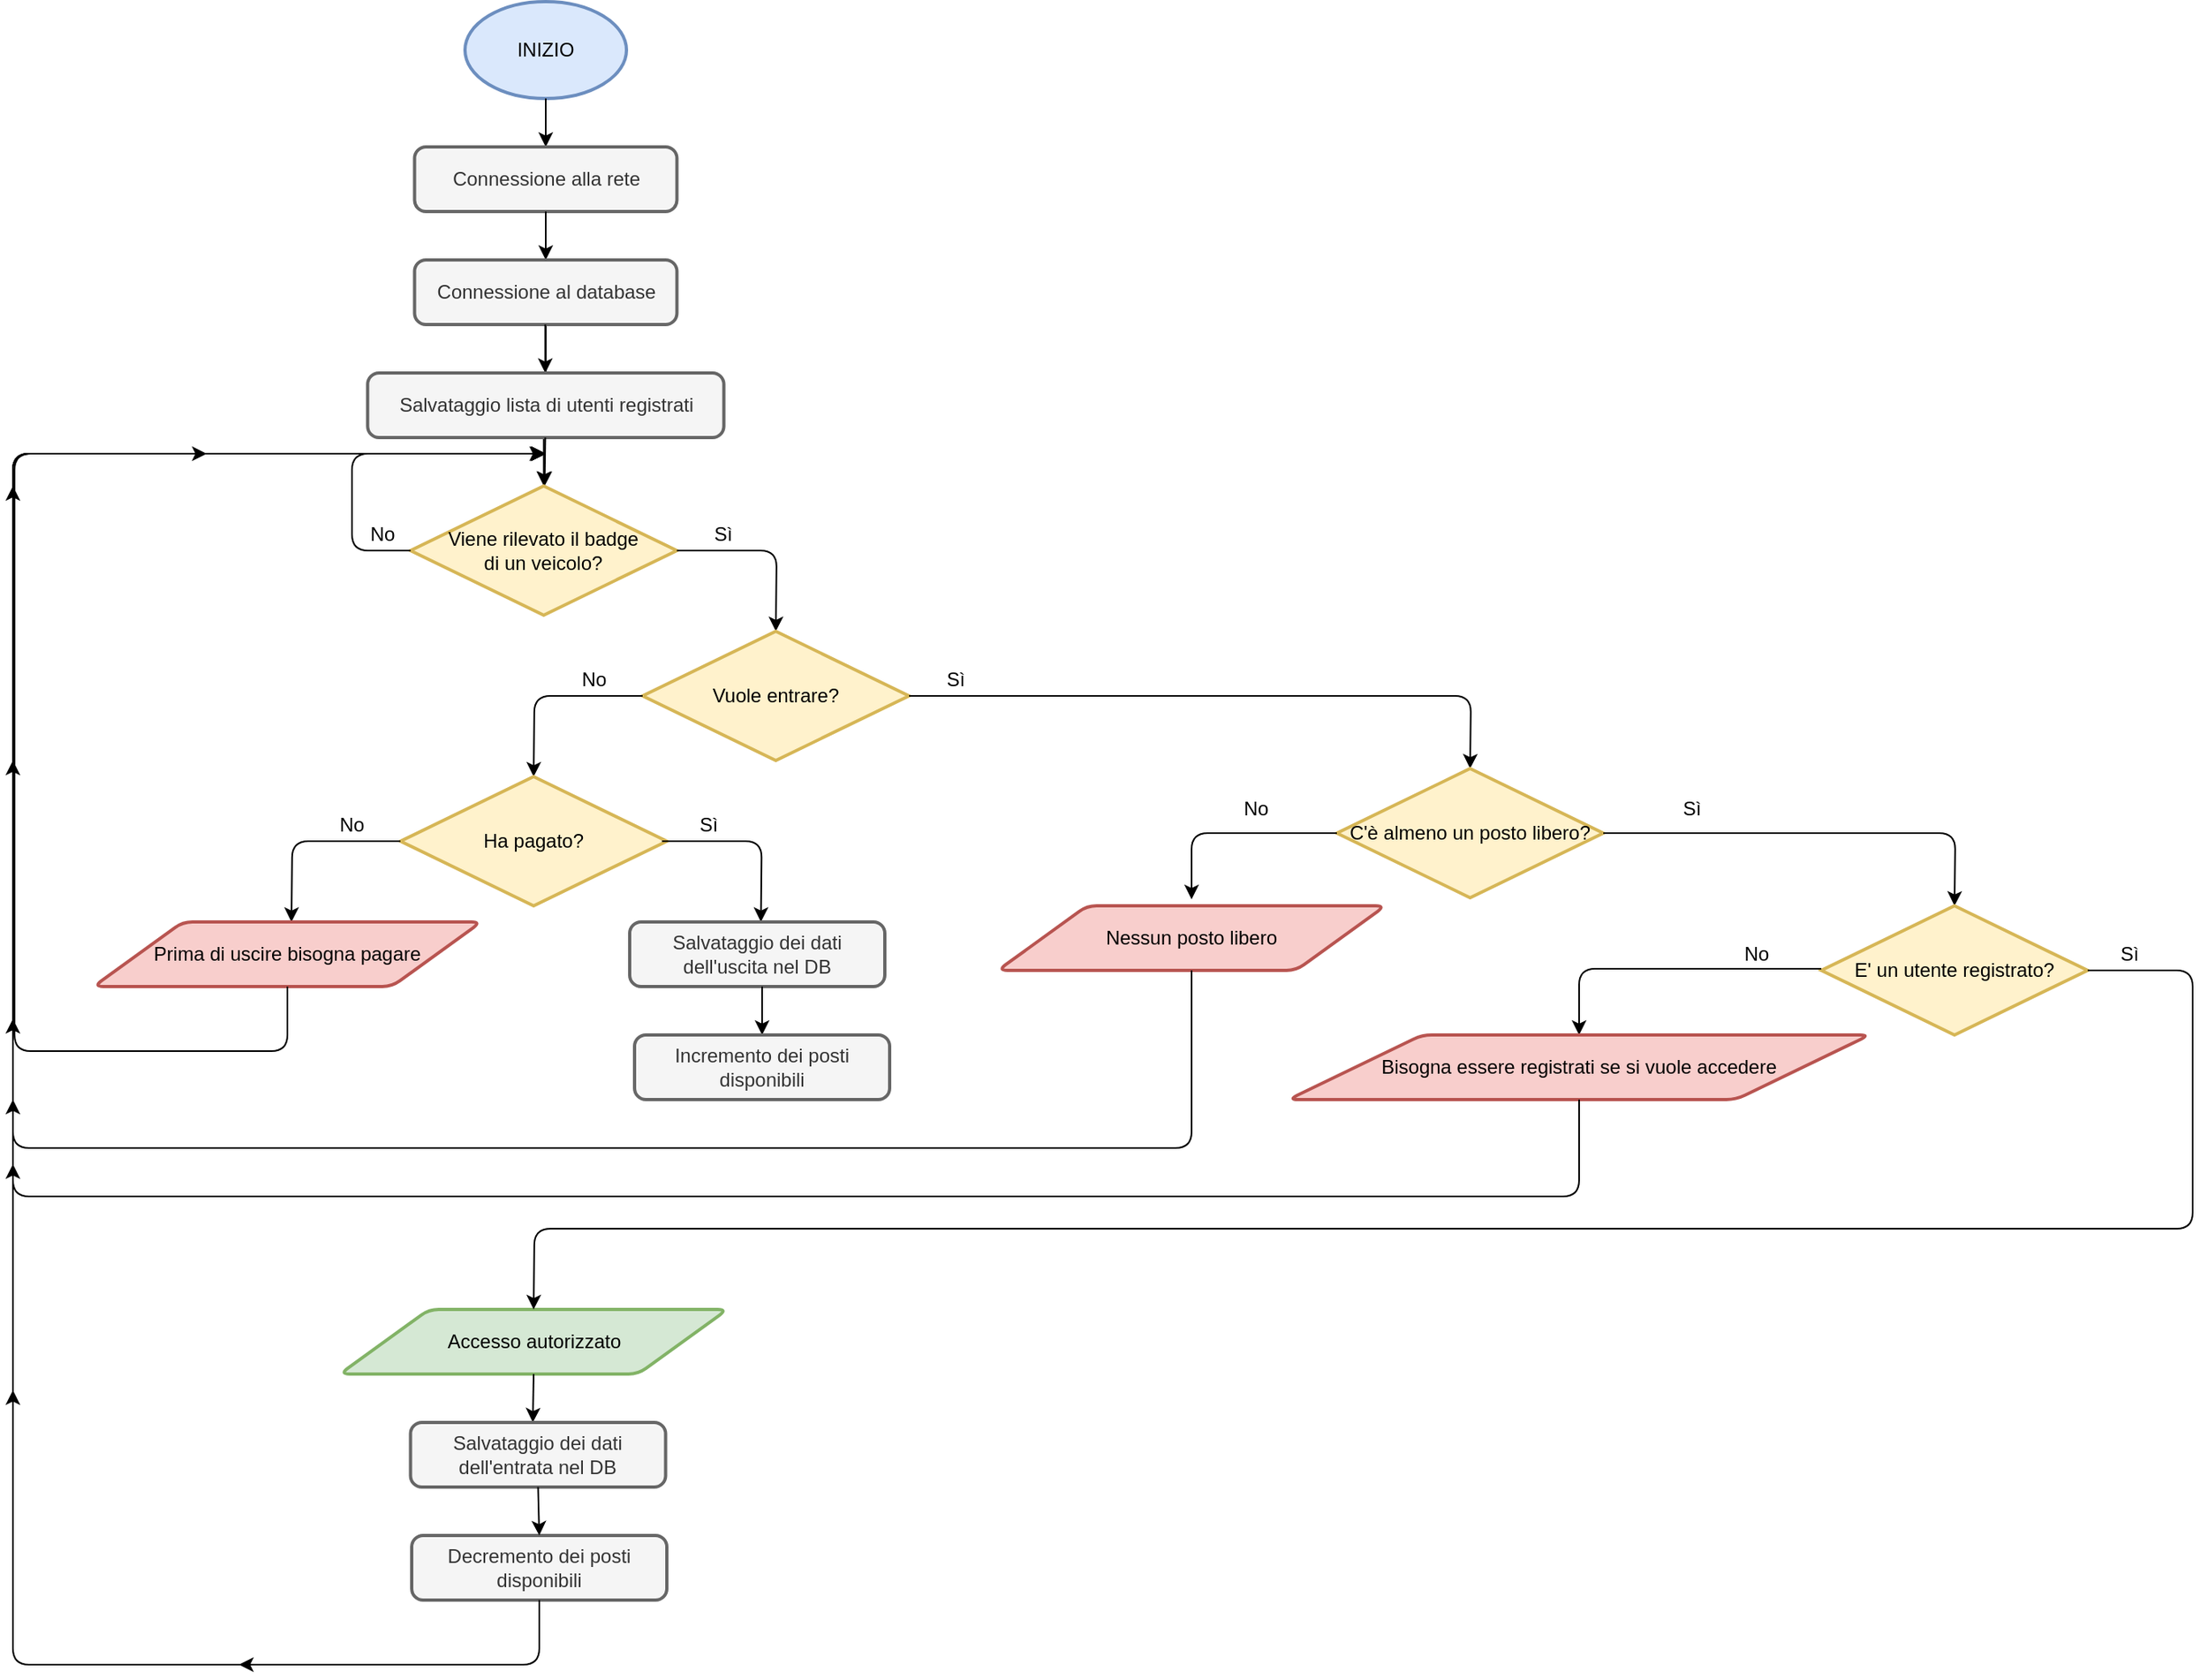 <mxfile version="20.2.3" type="device"><diagram id="C5RBs43oDa-KdzZeNtuy" name="Page-1"><mxGraphModel dx="1650" dy="451" grid="1" gridSize="10" guides="1" tooltips="1" connect="1" arrows="1" fold="1" page="1" pageScale="1" pageWidth="827" pageHeight="1169" math="0" shadow="0"><root><mxCell id="WIyWlLk6GJQsqaUBKTNV-0"/><mxCell id="WIyWlLk6GJQsqaUBKTNV-1" parent="WIyWlLk6GJQsqaUBKTNV-0"/><mxCell id="9B0lCqGW7fEcGW410rr9-17" value="INIZIO" style="strokeWidth=2;html=1;shape=mxgraph.flowchart.start_1;whiteSpace=wrap;fillColor=#dae8fc;strokeColor=#6c8ebf;" parent="WIyWlLk6GJQsqaUBKTNV-1" vertex="1"><mxGeometry x="230" y="70" width="100" height="60" as="geometry"/></mxCell><mxCell id="9B0lCqGW7fEcGW410rr9-18" value="" style="endArrow=classic;html=1;exitX=0.5;exitY=1;exitDx=0;exitDy=0;exitPerimeter=0;" parent="WIyWlLk6GJQsqaUBKTNV-1" source="9B0lCqGW7fEcGW410rr9-17" edge="1"><mxGeometry width="50" height="50" relative="1" as="geometry"><mxPoint x="260" y="160" as="sourcePoint"/><mxPoint x="280" y="160" as="targetPoint"/></mxGeometry></mxCell><mxCell id="9B0lCqGW7fEcGW410rr9-19" value="Connessione alla rete" style="rounded=1;whiteSpace=wrap;html=1;absoluteArcSize=1;arcSize=14;strokeWidth=2;fillColor=#f5f5f5;strokeColor=#666666;fontColor=#333333;" parent="WIyWlLk6GJQsqaUBKTNV-1" vertex="1"><mxGeometry x="198.75" y="160" width="162.5" height="40" as="geometry"/></mxCell><mxCell id="9B0lCqGW7fEcGW410rr9-20" value="" style="endArrow=classic;html=1;exitX=0.5;exitY=1;exitDx=0;exitDy=0;" parent="WIyWlLk6GJQsqaUBKTNV-1" source="9B0lCqGW7fEcGW410rr9-19" edge="1"><mxGeometry width="50" height="50" relative="1" as="geometry"><mxPoint x="290" y="140" as="sourcePoint"/><mxPoint x="280" y="230" as="targetPoint"/></mxGeometry></mxCell><mxCell id="9B0lCqGW7fEcGW410rr9-47" value="" style="edgeStyle=orthogonalEdgeStyle;rounded=0;orthogonalLoop=1;jettySize=auto;html=1;" parent="WIyWlLk6GJQsqaUBKTNV-1" source="9B0lCqGW7fEcGW410rr9-21" target="9B0lCqGW7fEcGW410rr9-25" edge="1"><mxGeometry relative="1" as="geometry"/></mxCell><mxCell id="9B0lCqGW7fEcGW410rr9-21" value="Connessione al database" style="rounded=1;whiteSpace=wrap;html=1;absoluteArcSize=1;arcSize=14;strokeWidth=2;fillColor=#f5f5f5;strokeColor=#666666;fontColor=#333333;" parent="WIyWlLk6GJQsqaUBKTNV-1" vertex="1"><mxGeometry x="198.75" y="230" width="162.5" height="40" as="geometry"/></mxCell><mxCell id="9B0lCqGW7fEcGW410rr9-22" value="" style="endArrow=classic;html=1;exitX=0.5;exitY=1;exitDx=0;exitDy=0;" parent="WIyWlLk6GJQsqaUBKTNV-1" edge="1"><mxGeometry width="50" height="50" relative="1" as="geometry"><mxPoint x="279.71" y="270" as="sourcePoint"/><mxPoint x="279.71" y="300" as="targetPoint"/></mxGeometry></mxCell><mxCell id="9B0lCqGW7fEcGW410rr9-23" value="Salvataggio lista di utenti registrati" style="rounded=1;whiteSpace=wrap;html=1;absoluteArcSize=1;arcSize=14;strokeWidth=2;fillColor=#f5f5f5;strokeColor=#666666;fontColor=#333333;" parent="WIyWlLk6GJQsqaUBKTNV-1" vertex="1"><mxGeometry x="169.69" y="300" width="220.62" height="40" as="geometry"/></mxCell><mxCell id="9B0lCqGW7fEcGW410rr9-24" value="" style="endArrow=classic;html=1;exitX=0.5;exitY=1;exitDx=0;exitDy=0;" parent="WIyWlLk6GJQsqaUBKTNV-1" target="9B0lCqGW7fEcGW410rr9-25" edge="1"><mxGeometry width="50" height="50" relative="1" as="geometry"><mxPoint x="279.71" y="340" as="sourcePoint"/><mxPoint x="279.71" y="370" as="targetPoint"/></mxGeometry></mxCell><mxCell id="9B0lCqGW7fEcGW410rr9-25" value="Viene rilevato il badge&lt;br&gt;di un veicolo?" style="strokeWidth=2;html=1;shape=mxgraph.flowchart.decision;whiteSpace=wrap;fillColor=#fff2cc;strokeColor=#d6b656;" parent="WIyWlLk6GJQsqaUBKTNV-1" vertex="1"><mxGeometry x="196.25" y="370" width="165" height="80" as="geometry"/></mxCell><mxCell id="9B0lCqGW7fEcGW410rr9-26" value="" style="endArrow=classic;html=1;exitX=1;exitY=0.5;exitDx=0;exitDy=0;exitPerimeter=0;entryX=0.5;entryY=0;entryDx=0;entryDy=0;entryPerimeter=0;" parent="WIyWlLk6GJQsqaUBKTNV-1" source="9B0lCqGW7fEcGW410rr9-25" target="9B0lCqGW7fEcGW410rr9-30" edge="1"><mxGeometry width="50" height="50" relative="1" as="geometry"><mxPoint x="260" y="470" as="sourcePoint"/><mxPoint x="420" y="460" as="targetPoint"/><Array as="points"><mxPoint x="423" y="410"/></Array></mxGeometry></mxCell><mxCell id="9B0lCqGW7fEcGW410rr9-27" value="Sì" style="text;html=1;strokeColor=none;fillColor=none;align=center;verticalAlign=middle;whiteSpace=wrap;rounded=0;" parent="WIyWlLk6GJQsqaUBKTNV-1" vertex="1"><mxGeometry x="370" y="390" width="40" height="20" as="geometry"/></mxCell><mxCell id="9B0lCqGW7fEcGW410rr9-28" value="" style="endArrow=classic;html=1;exitX=0;exitY=0.5;exitDx=0;exitDy=0;exitPerimeter=0;" parent="WIyWlLk6GJQsqaUBKTNV-1" source="9B0lCqGW7fEcGW410rr9-25" edge="1"><mxGeometry width="50" height="50" relative="1" as="geometry"><mxPoint x="260" y="410" as="sourcePoint"/><mxPoint x="279" y="350" as="targetPoint"/><Array as="points"><mxPoint x="160" y="410"/><mxPoint x="160" y="350"/></Array></mxGeometry></mxCell><mxCell id="9B0lCqGW7fEcGW410rr9-29" value="No" style="text;html=1;strokeColor=none;fillColor=none;align=center;verticalAlign=middle;whiteSpace=wrap;rounded=0;" parent="WIyWlLk6GJQsqaUBKTNV-1" vertex="1"><mxGeometry x="159.38" y="390" width="40" height="20" as="geometry"/></mxCell><mxCell id="9B0lCqGW7fEcGW410rr9-30" value="Vuole entrare?" style="strokeWidth=2;html=1;shape=mxgraph.flowchart.decision;whiteSpace=wrap;fillColor=#fff2cc;strokeColor=#d6b656;" parent="WIyWlLk6GJQsqaUBKTNV-1" vertex="1"><mxGeometry x="340" y="460" width="165" height="80" as="geometry"/></mxCell><mxCell id="9B0lCqGW7fEcGW410rr9-31" value="" style="endArrow=classic;html=1;exitX=1;exitY=0.5;exitDx=0;exitDy=0;exitPerimeter=0;entryX=0.5;entryY=0;entryDx=0;entryDy=0;entryPerimeter=0;" parent="WIyWlLk6GJQsqaUBKTNV-1" source="9B0lCqGW7fEcGW410rr9-30" target="2zYqRW4VCUgLCW4BSbF4-0" edge="1"><mxGeometry width="50" height="50" relative="1" as="geometry"><mxPoint x="620" y="500" as="sourcePoint"/><mxPoint x="850" y="545" as="targetPoint"/><Array as="points"><mxPoint x="853" y="500"/></Array></mxGeometry></mxCell><mxCell id="9B0lCqGW7fEcGW410rr9-32" value="Sì" style="text;html=1;strokeColor=none;fillColor=none;align=center;verticalAlign=middle;whiteSpace=wrap;rounded=0;" parent="WIyWlLk6GJQsqaUBKTNV-1" vertex="1"><mxGeometry x="513.75" y="480" width="40" height="20" as="geometry"/></mxCell><mxCell id="9B0lCqGW7fEcGW410rr9-33" value="" style="endArrow=classic;html=1;exitX=0;exitY=0.5;exitDx=0;exitDy=0;exitPerimeter=0;entryX=0.5;entryY=0;entryDx=0;entryDy=0;entryPerimeter=0;" parent="WIyWlLk6GJQsqaUBKTNV-1" source="9B0lCqGW7fEcGW410rr9-30" target="9B0lCqGW7fEcGW410rr9-35" edge="1"><mxGeometry width="50" height="50" relative="1" as="geometry"><mxPoint x="350" y="490" as="sourcePoint"/><mxPoint x="270" y="550" as="targetPoint"/><Array as="points"><mxPoint x="273" y="500"/></Array></mxGeometry></mxCell><mxCell id="9B0lCqGW7fEcGW410rr9-34" value="No" style="text;html=1;strokeColor=none;fillColor=none;align=center;verticalAlign=middle;whiteSpace=wrap;rounded=0;" parent="WIyWlLk6GJQsqaUBKTNV-1" vertex="1"><mxGeometry x="290" y="480" width="40" height="20" as="geometry"/></mxCell><mxCell id="9B0lCqGW7fEcGW410rr9-35" value="Ha pagato?" style="strokeWidth=2;html=1;shape=mxgraph.flowchart.decision;whiteSpace=wrap;fillColor=#fff2cc;strokeColor=#d6b656;" parent="WIyWlLk6GJQsqaUBKTNV-1" vertex="1"><mxGeometry x="190" y="550" width="165" height="80" as="geometry"/></mxCell><mxCell id="9B0lCqGW7fEcGW410rr9-37" value="" style="endArrow=classic;html=1;exitX=0;exitY=0.5;exitDx=0;exitDy=0;exitPerimeter=0;entryX=0.5;entryY=0;entryDx=0;entryDy=0;entryPerimeter=0;" parent="WIyWlLk6GJQsqaUBKTNV-1" edge="1"><mxGeometry width="50" height="50" relative="1" as="geometry"><mxPoint x="190" y="590" as="sourcePoint"/><mxPoint x="122.5" y="640" as="targetPoint"/><Array as="points"><mxPoint x="123" y="590"/></Array></mxGeometry></mxCell><mxCell id="9B0lCqGW7fEcGW410rr9-38" value="No" style="text;html=1;strokeColor=none;fillColor=none;align=center;verticalAlign=middle;whiteSpace=wrap;rounded=0;" parent="WIyWlLk6GJQsqaUBKTNV-1" vertex="1"><mxGeometry x="140" y="570" width="40" height="20" as="geometry"/></mxCell><mxCell id="9B0lCqGW7fEcGW410rr9-40" value="Prima di uscire bisogna pagare" style="shape=parallelogram;html=1;strokeWidth=2;perimeter=parallelogramPerimeter;whiteSpace=wrap;rounded=1;arcSize=12;size=0.23;fillColor=#f8cecc;strokeColor=#b85450;" parent="WIyWlLk6GJQsqaUBKTNV-1" vertex="1"><mxGeometry y="640" width="240" height="40" as="geometry"/></mxCell><mxCell id="9B0lCqGW7fEcGW410rr9-42" value="" style="endArrow=classic;html=1;exitX=0.5;exitY=1;exitDx=0;exitDy=0;" parent="WIyWlLk6GJQsqaUBKTNV-1" source="9B0lCqGW7fEcGW410rr9-40" edge="1"><mxGeometry width="50" height="50" relative="1" as="geometry"><mxPoint x="-13.13" y="680" as="sourcePoint"/><mxPoint x="280" y="350" as="targetPoint"/><Array as="points"><mxPoint x="120" y="720"/><mxPoint x="-49" y="720"/><mxPoint x="-49" y="350"/></Array></mxGeometry></mxCell><mxCell id="9B0lCqGW7fEcGW410rr9-44" value="" style="endArrow=classic;html=1;exitX=1;exitY=0.5;exitDx=0;exitDy=0;exitPerimeter=0;entryX=0.5;entryY=0;entryDx=0;entryDy=0;entryPerimeter=0;" parent="WIyWlLk6GJQsqaUBKTNV-1" edge="1"><mxGeometry width="50" height="50" relative="1" as="geometry"><mxPoint x="352.0" y="590" as="sourcePoint"/><mxPoint x="413.25" y="640" as="targetPoint"/><Array as="points"><mxPoint x="413.75" y="590"/></Array></mxGeometry></mxCell><mxCell id="9B0lCqGW7fEcGW410rr9-45" value="Sì" style="text;html=1;strokeColor=none;fillColor=none;align=center;verticalAlign=middle;whiteSpace=wrap;rounded=0;" parent="WIyWlLk6GJQsqaUBKTNV-1" vertex="1"><mxGeometry x="360.75" y="570" width="40" height="20" as="geometry"/></mxCell><mxCell id="9B0lCqGW7fEcGW410rr9-46" value="Salvataggio dei dati dell'uscita nel DB" style="rounded=1;whiteSpace=wrap;html=1;absoluteArcSize=1;arcSize=14;strokeWidth=2;fillColor=#f5f5f5;strokeColor=#666666;fontColor=#333333;" parent="WIyWlLk6GJQsqaUBKTNV-1" vertex="1"><mxGeometry x="332" y="640" width="158" height="40" as="geometry"/></mxCell><mxCell id="9B0lCqGW7fEcGW410rr9-48" value="" style="endArrow=classic;html=1;" parent="WIyWlLk6GJQsqaUBKTNV-1" edge="1"><mxGeometry width="50" height="50" relative="1" as="geometry"><mxPoint x="414" y="680" as="sourcePoint"/><mxPoint x="414" y="710" as="targetPoint"/></mxGeometry></mxCell><mxCell id="9B0lCqGW7fEcGW410rr9-49" value="Incremento dei posti disponibili" style="rounded=1;whiteSpace=wrap;html=1;absoluteArcSize=1;arcSize=14;strokeWidth=2;fillColor=#f5f5f5;strokeColor=#666666;fontColor=#333333;" parent="WIyWlLk6GJQsqaUBKTNV-1" vertex="1"><mxGeometry x="335" y="710" width="158" height="40" as="geometry"/></mxCell><mxCell id="2zYqRW4VCUgLCW4BSbF4-0" value="C'è almeno un posto libero?" style="strokeWidth=2;html=1;shape=mxgraph.flowchart.decision;whiteSpace=wrap;fillColor=#fff2cc;strokeColor=#d6b656;" parent="WIyWlLk6GJQsqaUBKTNV-1" vertex="1"><mxGeometry x="770" y="545" width="165" height="80" as="geometry"/></mxCell><mxCell id="2zYqRW4VCUgLCW4BSbF4-1" value="" style="endArrow=classic;html=1;exitX=0;exitY=0.5;exitDx=0;exitDy=0;exitPerimeter=0;" parent="WIyWlLk6GJQsqaUBKTNV-1" source="2zYqRW4VCUgLCW4BSbF4-0" edge="1"><mxGeometry width="50" height="50" relative="1" as="geometry"><mxPoint x="680" y="580" as="sourcePoint"/><mxPoint x="680" y="626" as="targetPoint"/><Array as="points"><mxPoint x="680" y="585"/></Array></mxGeometry></mxCell><mxCell id="2zYqRW4VCUgLCW4BSbF4-2" value="No" style="text;html=1;strokeColor=none;fillColor=none;align=center;verticalAlign=middle;whiteSpace=wrap;rounded=0;" parent="WIyWlLk6GJQsqaUBKTNV-1" vertex="1"><mxGeometry x="700" y="560" width="40" height="20" as="geometry"/></mxCell><mxCell id="2zYqRW4VCUgLCW4BSbF4-3" value="Nessun posto libero" style="shape=parallelogram;html=1;strokeWidth=2;perimeter=parallelogramPerimeter;whiteSpace=wrap;rounded=1;arcSize=12;size=0.23;fillColor=#f8cecc;strokeColor=#b85450;" parent="WIyWlLk6GJQsqaUBKTNV-1" vertex="1"><mxGeometry x="560" y="630" width="240" height="40" as="geometry"/></mxCell><mxCell id="2zYqRW4VCUgLCW4BSbF4-5" value="" style="endArrow=classic;html=1;exitX=0.5;exitY=1;exitDx=0;exitDy=0;" parent="WIyWlLk6GJQsqaUBKTNV-1" source="2zYqRW4VCUgLCW4BSbF4-3" edge="1"><mxGeometry width="50" height="50" relative="1" as="geometry"><mxPoint x="590" y="700" as="sourcePoint"/><mxPoint x="280" y="350" as="targetPoint"/><Array as="points"><mxPoint x="680" y="780"/><mxPoint x="-50" y="780"/><mxPoint x="-50" y="350"/></Array></mxGeometry></mxCell><mxCell id="2zYqRW4VCUgLCW4BSbF4-6" value="" style="endArrow=classic;html=1;exitX=1;exitY=0.5;exitDx=0;exitDy=0;exitPerimeter=0;entryX=0.5;entryY=0;entryDx=0;entryDy=0;entryPerimeter=0;" parent="WIyWlLk6GJQsqaUBKTNV-1" target="2zYqRW4VCUgLCW4BSbF4-8" edge="1"><mxGeometry width="50" height="50" relative="1" as="geometry"><mxPoint x="935" y="585" as="sourcePoint"/><mxPoint x="1150" y="630" as="targetPoint"/><Array as="points"><mxPoint x="1153" y="585"/></Array></mxGeometry></mxCell><mxCell id="2zYqRW4VCUgLCW4BSbF4-7" value="Sì" style="text;html=1;strokeColor=none;fillColor=none;align=center;verticalAlign=middle;whiteSpace=wrap;rounded=0;" parent="WIyWlLk6GJQsqaUBKTNV-1" vertex="1"><mxGeometry x="970" y="560" width="40" height="20" as="geometry"/></mxCell><mxCell id="2zYqRW4VCUgLCW4BSbF4-8" value="E' un utente registrato?" style="strokeWidth=2;html=1;shape=mxgraph.flowchart.decision;whiteSpace=wrap;fillColor=#fff2cc;strokeColor=#d6b656;" parent="WIyWlLk6GJQsqaUBKTNV-1" vertex="1"><mxGeometry x="1070" y="630" width="165" height="80" as="geometry"/></mxCell><mxCell id="2zYqRW4VCUgLCW4BSbF4-9" value="" style="endArrow=classic;html=1;exitX=0;exitY=0.5;exitDx=0;exitDy=0;exitPerimeter=0;entryX=0.5;entryY=0;entryDx=0;entryDy=0;" parent="WIyWlLk6GJQsqaUBKTNV-1" target="2zYqRW4VCUgLCW4BSbF4-11" edge="1"><mxGeometry width="50" height="50" relative="1" as="geometry"><mxPoint x="1070" y="669" as="sourcePoint"/><mxPoint x="980" y="710" as="targetPoint"/><Array as="points"><mxPoint x="920" y="669"/></Array></mxGeometry></mxCell><mxCell id="2zYqRW4VCUgLCW4BSbF4-10" value="No" style="text;html=1;strokeColor=none;fillColor=none;align=center;verticalAlign=middle;whiteSpace=wrap;rounded=0;" parent="WIyWlLk6GJQsqaUBKTNV-1" vertex="1"><mxGeometry x="1010" y="650" width="40" height="20" as="geometry"/></mxCell><mxCell id="2zYqRW4VCUgLCW4BSbF4-11" value="Bisogna essere registrati se si vuole accedere" style="shape=parallelogram;html=1;strokeWidth=2;perimeter=parallelogramPerimeter;whiteSpace=wrap;rounded=1;arcSize=12;size=0.23;fillColor=#f8cecc;strokeColor=#b85450;" parent="WIyWlLk6GJQsqaUBKTNV-1" vertex="1"><mxGeometry x="740" y="710" width="360" height="40" as="geometry"/></mxCell><mxCell id="2zYqRW4VCUgLCW4BSbF4-12" value="" style="endArrow=classic;html=1;exitX=0.5;exitY=1;exitDx=0;exitDy=0;" parent="WIyWlLk6GJQsqaUBKTNV-1" source="2zYqRW4VCUgLCW4BSbF4-11" edge="1"><mxGeometry width="50" height="50" relative="1" as="geometry"><mxPoint x="550" y="560" as="sourcePoint"/><mxPoint x="280" y="350" as="targetPoint"/><Array as="points"><mxPoint x="920" y="810"/><mxPoint x="-50" y="810"/><mxPoint x="-50" y="350"/></Array></mxGeometry></mxCell><mxCell id="2zYqRW4VCUgLCW4BSbF4-13" value="Accesso autorizzato" style="shape=parallelogram;html=1;strokeWidth=2;perimeter=parallelogramPerimeter;whiteSpace=wrap;rounded=1;arcSize=12;size=0.23;fillColor=#d5e8d4;strokeColor=#82b366;" parent="WIyWlLk6GJQsqaUBKTNV-1" vertex="1"><mxGeometry x="152.5" y="880" width="240" height="40" as="geometry"/></mxCell><mxCell id="2zYqRW4VCUgLCW4BSbF4-14" value="" style="endArrow=classic;html=1;entryX=0.5;entryY=0;entryDx=0;entryDy=0;exitX=1;exitY=0.5;exitDx=0;exitDy=0;exitPerimeter=0;" parent="WIyWlLk6GJQsqaUBKTNV-1" source="2zYqRW4VCUgLCW4BSbF4-8" target="2zYqRW4VCUgLCW4BSbF4-13" edge="1"><mxGeometry width="50" height="50" relative="1" as="geometry"><mxPoint x="590" y="650" as="sourcePoint"/><mxPoint x="640" y="600" as="targetPoint"/><Array as="points"><mxPoint x="1300" y="670"/><mxPoint x="1300" y="830"/><mxPoint x="273" y="830"/></Array></mxGeometry></mxCell><mxCell id="2zYqRW4VCUgLCW4BSbF4-15" value="Sì" style="text;html=1;strokeColor=none;fillColor=none;align=center;verticalAlign=middle;whiteSpace=wrap;rounded=0;" parent="WIyWlLk6GJQsqaUBKTNV-1" vertex="1"><mxGeometry x="1241" y="650" width="40" height="20" as="geometry"/></mxCell><mxCell id="2zYqRW4VCUgLCW4BSbF4-17" value="" style="endArrow=classic;html=1;exitX=0.5;exitY=1;exitDx=0;exitDy=0;entryX=0.5;entryY=0;entryDx=0;entryDy=0;" parent="WIyWlLk6GJQsqaUBKTNV-1" source="2zYqRW4VCUgLCW4BSbF4-13" edge="1"><mxGeometry width="50" height="50" relative="1" as="geometry"><mxPoint x="310" y="930" as="sourcePoint"/><mxPoint x="272" y="950" as="targetPoint"/></mxGeometry></mxCell><mxCell id="2zYqRW4VCUgLCW4BSbF4-19" value="Salvataggio dei dati dell'entrata nel DB" style="rounded=1;whiteSpace=wrap;html=1;absoluteArcSize=1;arcSize=14;strokeWidth=2;fillColor=#f5f5f5;strokeColor=#666666;fontColor=#333333;" parent="WIyWlLk6GJQsqaUBKTNV-1" vertex="1"><mxGeometry x="196.25" y="950" width="158" height="40" as="geometry"/></mxCell><mxCell id="2zYqRW4VCUgLCW4BSbF4-20" value="Decremento dei posti disponibili" style="rounded=1;whiteSpace=wrap;html=1;absoluteArcSize=1;arcSize=14;strokeWidth=2;fillColor=#f5f5f5;strokeColor=#666666;fontColor=#333333;" parent="WIyWlLk6GJQsqaUBKTNV-1" vertex="1"><mxGeometry x="197" y="1020" width="158" height="40" as="geometry"/></mxCell><mxCell id="2zYqRW4VCUgLCW4BSbF4-22" value="" style="endArrow=classic;html=1;exitX=0.5;exitY=1;exitDx=0;exitDy=0;entryX=0.5;entryY=0;entryDx=0;entryDy=0;" parent="WIyWlLk6GJQsqaUBKTNV-1" source="2zYqRW4VCUgLCW4BSbF4-19" target="2zYqRW4VCUgLCW4BSbF4-20" edge="1"><mxGeometry width="50" height="50" relative="1" as="geometry"><mxPoint x="190" y="880" as="sourcePoint"/><mxPoint x="240" y="830" as="targetPoint"/></mxGeometry></mxCell><mxCell id="2zYqRW4VCUgLCW4BSbF4-23" value="" style="endArrow=classic;html=1;exitX=0.5;exitY=1;exitDx=0;exitDy=0;" parent="WIyWlLk6GJQsqaUBKTNV-1" source="2zYqRW4VCUgLCW4BSbF4-20" edge="1"><mxGeometry width="50" height="50" relative="1" as="geometry"><mxPoint x="190" y="780" as="sourcePoint"/><mxPoint x="280" y="350" as="targetPoint"/><Array as="points"><mxPoint x="276" y="1100"/><mxPoint x="-50" y="1100"/><mxPoint x="-50" y="350"/></Array></mxGeometry></mxCell><mxCell id="2zYqRW4VCUgLCW4BSbF4-25" value="" style="endArrow=classic;html=1;" parent="WIyWlLk6GJQsqaUBKTNV-1" edge="1"><mxGeometry width="50" height="50" relative="1" as="geometry"><mxPoint x="-50" y="740" as="sourcePoint"/><mxPoint x="-50" y="700" as="targetPoint"/></mxGeometry></mxCell><mxCell id="2zYqRW4VCUgLCW4BSbF4-26" value="" style="endArrow=classic;html=1;" parent="WIyWlLk6GJQsqaUBKTNV-1" edge="1"><mxGeometry width="50" height="50" relative="1" as="geometry"><mxPoint x="-50" y="560" as="sourcePoint"/><mxPoint x="-50" y="540" as="targetPoint"/></mxGeometry></mxCell><mxCell id="2zYqRW4VCUgLCW4BSbF4-27" value="" style="endArrow=classic;html=1;" parent="WIyWlLk6GJQsqaUBKTNV-1" edge="1"><mxGeometry width="50" height="50" relative="1" as="geometry"><mxPoint x="-50" y="450" as="sourcePoint"/><mxPoint x="-50" y="370" as="targetPoint"/></mxGeometry></mxCell><mxCell id="2zYqRW4VCUgLCW4BSbF4-28" value="" style="endArrow=classic;html=1;" parent="WIyWlLk6GJQsqaUBKTNV-1" edge="1"><mxGeometry width="50" height="50" relative="1" as="geometry"><mxPoint x="-40" y="350" as="sourcePoint"/><mxPoint x="70" y="350" as="targetPoint"/></mxGeometry></mxCell><mxCell id="2zYqRW4VCUgLCW4BSbF4-29" value="" style="endArrow=classic;html=1;" parent="WIyWlLk6GJQsqaUBKTNV-1" edge="1"><mxGeometry width="50" height="50" relative="1" as="geometry"><mxPoint x="-50" y="950" as="sourcePoint"/><mxPoint x="-50" y="790" as="targetPoint"/></mxGeometry></mxCell><mxCell id="2zYqRW4VCUgLCW4BSbF4-30" value="" style="endArrow=classic;html=1;" parent="WIyWlLk6GJQsqaUBKTNV-1" edge="1"><mxGeometry width="50" height="50" relative="1" as="geometry"><mxPoint x="-50" y="840" as="sourcePoint"/><mxPoint x="-50" y="750" as="targetPoint"/></mxGeometry></mxCell><mxCell id="2zYqRW4VCUgLCW4BSbF4-31" value="" style="endArrow=classic;html=1;" parent="WIyWlLk6GJQsqaUBKTNV-1" edge="1"><mxGeometry width="50" height="50" relative="1" as="geometry"><mxPoint x="-50" y="1090" as="sourcePoint"/><mxPoint x="-50" y="930" as="targetPoint"/></mxGeometry></mxCell><mxCell id="2zYqRW4VCUgLCW4BSbF4-32" value="" style="endArrow=classic;html=1;" parent="WIyWlLk6GJQsqaUBKTNV-1" edge="1"><mxGeometry width="50" height="50" relative="1" as="geometry"><mxPoint x="220" y="1100" as="sourcePoint"/><mxPoint x="90" y="1100" as="targetPoint"/></mxGeometry></mxCell></root></mxGraphModel></diagram></mxfile>